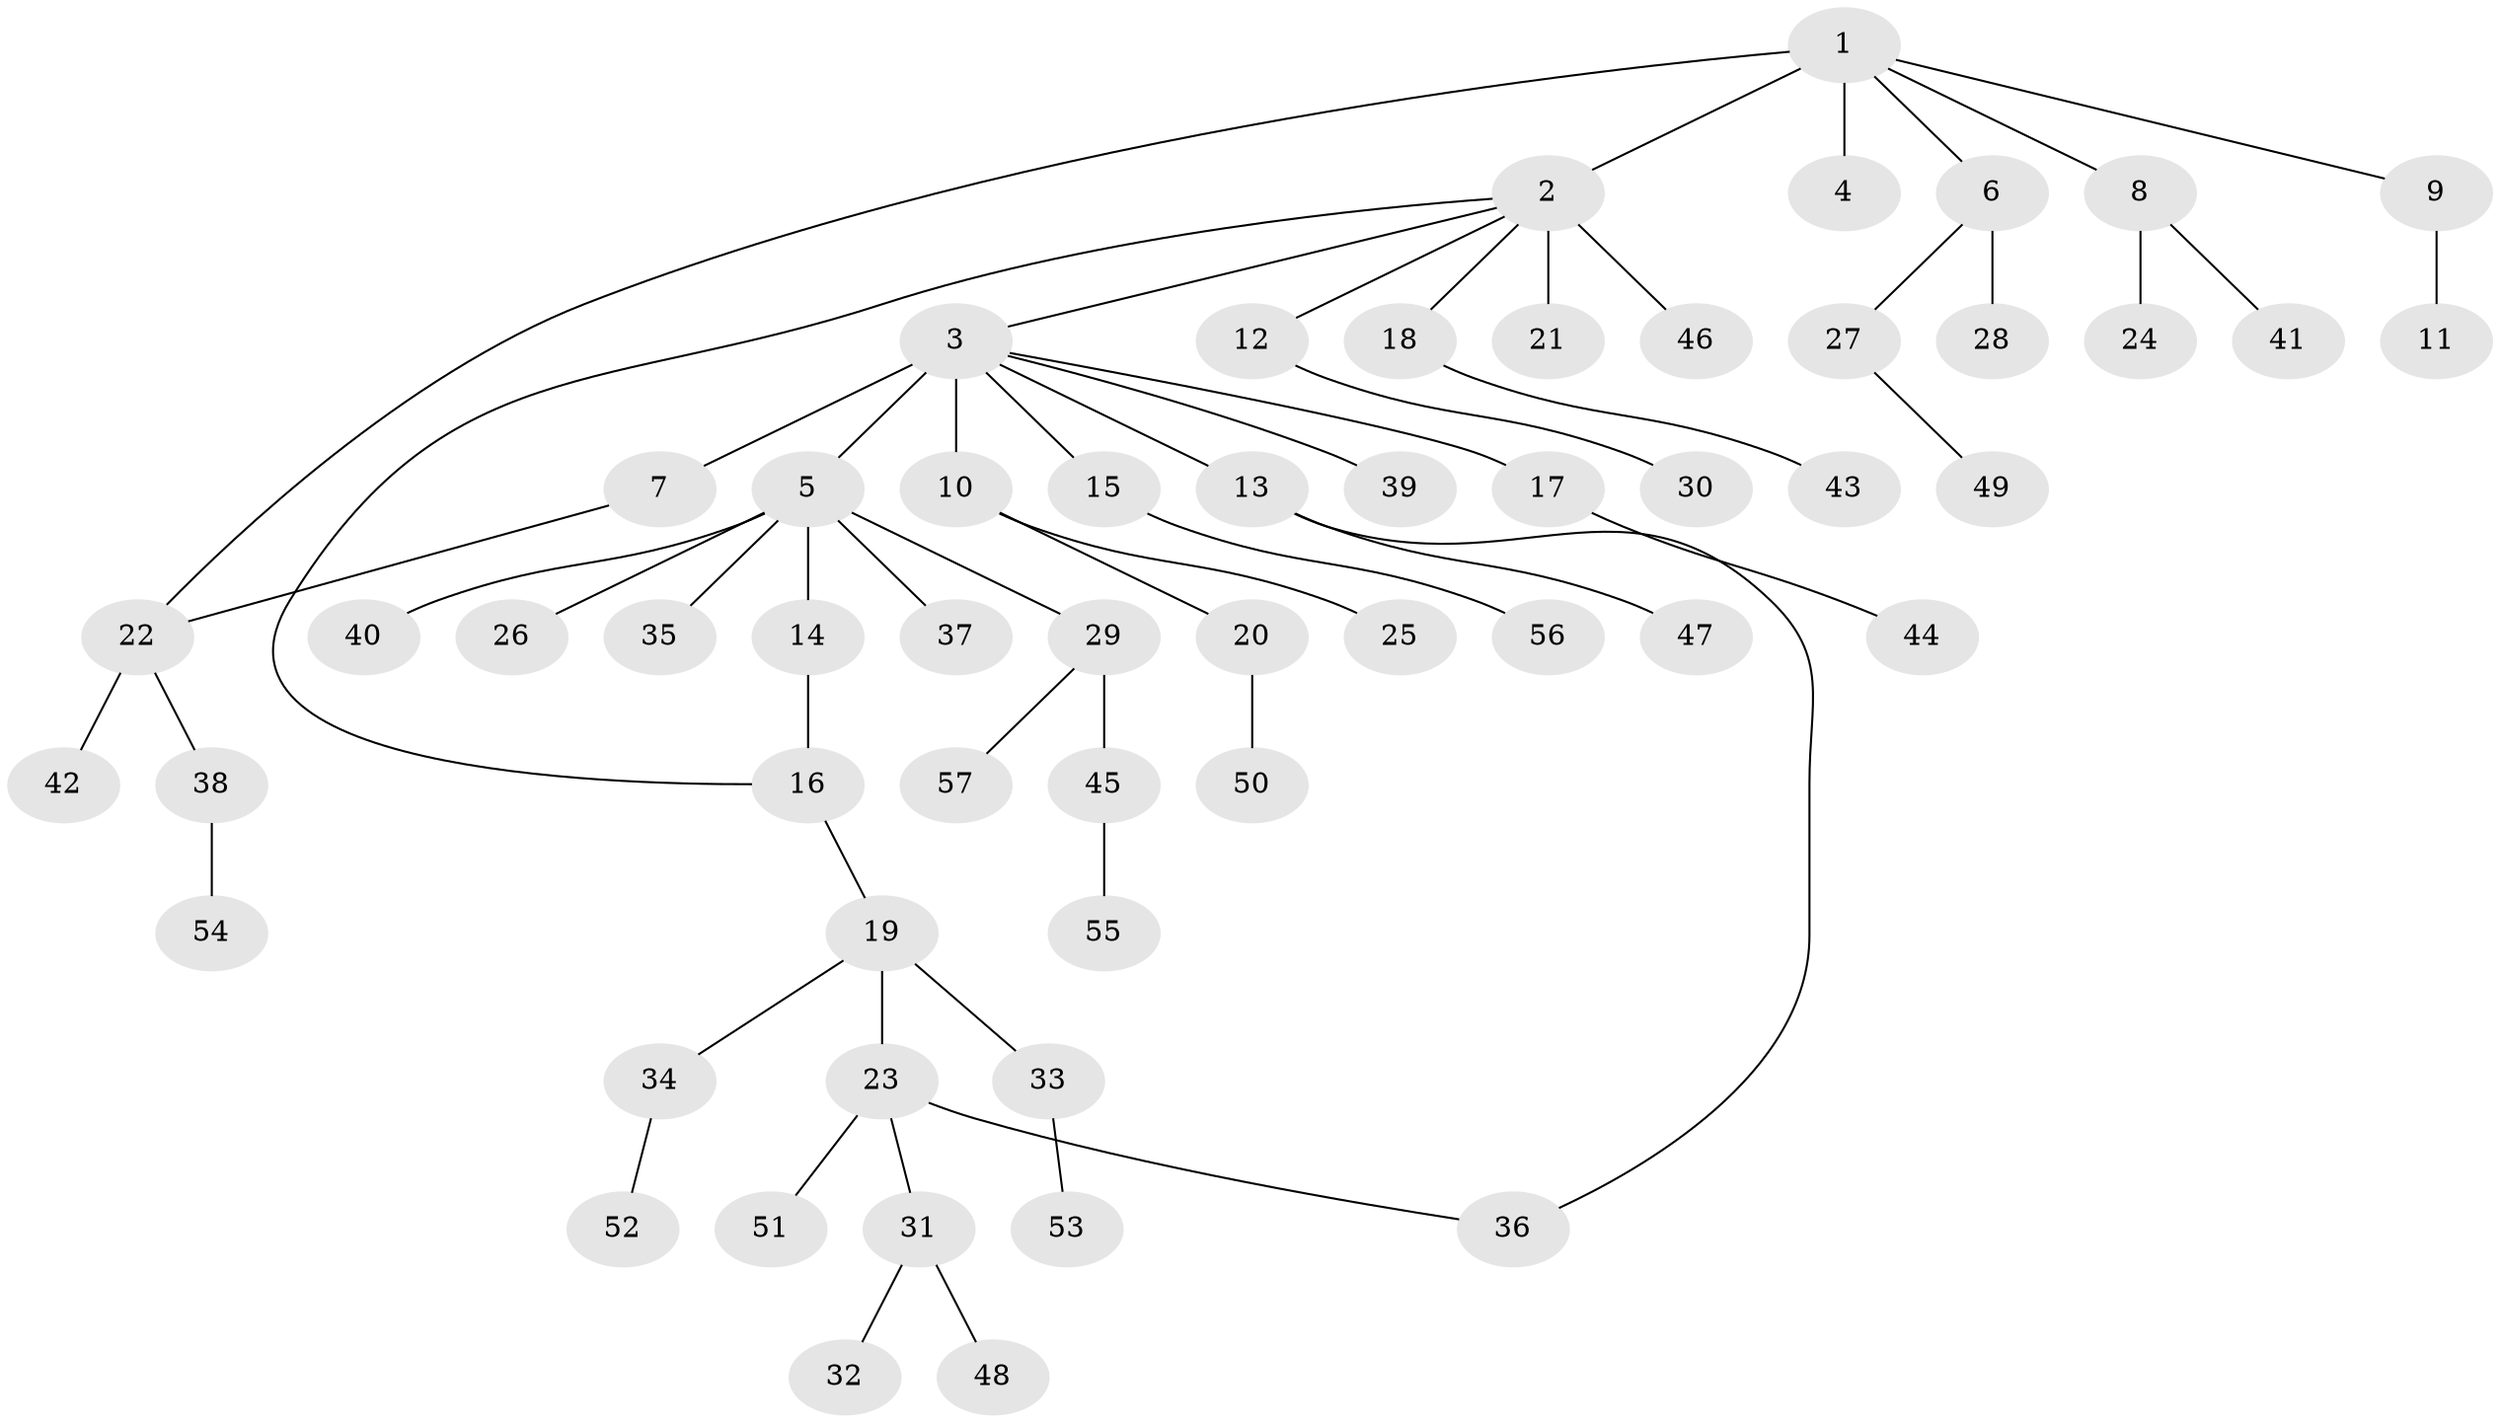 // original degree distribution, {19: 0.007142857142857143, 11: 0.007142857142857143, 12: 0.007142857142857143, 1: 0.6785714285714286, 18: 0.007142857142857143, 3: 0.08571428571428572, 2: 0.12857142857142856, 9: 0.007142857142857143, 4: 0.05, 8: 0.007142857142857143, 5: 0.007142857142857143, 7: 0.007142857142857143}
// Generated by graph-tools (version 1.1) at 2025/50/03/04/25 22:50:34]
// undirected, 57 vertices, 59 edges
graph export_dot {
  node [color=gray90,style=filled];
  1;
  2;
  3;
  4;
  5;
  6;
  7;
  8;
  9;
  10;
  11;
  12;
  13;
  14;
  15;
  16;
  17;
  18;
  19;
  20;
  21;
  22;
  23;
  24;
  25;
  26;
  27;
  28;
  29;
  30;
  31;
  32;
  33;
  34;
  35;
  36;
  37;
  38;
  39;
  40;
  41;
  42;
  43;
  44;
  45;
  46;
  47;
  48;
  49;
  50;
  51;
  52;
  53;
  54;
  55;
  56;
  57;
  1 -- 2 [weight=1.0];
  1 -- 4 [weight=13.0];
  1 -- 6 [weight=1.0];
  1 -- 8 [weight=1.0];
  1 -- 9 [weight=1.0];
  1 -- 22 [weight=1.0];
  2 -- 3 [weight=1.0];
  2 -- 12 [weight=1.0];
  2 -- 16 [weight=1.0];
  2 -- 18 [weight=1.0];
  2 -- 21 [weight=4.0];
  2 -- 46 [weight=1.0];
  3 -- 5 [weight=1.0];
  3 -- 7 [weight=4.0];
  3 -- 10 [weight=1.0];
  3 -- 13 [weight=1.0];
  3 -- 15 [weight=1.0];
  3 -- 17 [weight=1.0];
  3 -- 39 [weight=1.0];
  5 -- 14 [weight=10.0];
  5 -- 26 [weight=1.0];
  5 -- 29 [weight=1.0];
  5 -- 35 [weight=1.0];
  5 -- 37 [weight=1.0];
  5 -- 40 [weight=1.0];
  6 -- 27 [weight=1.0];
  6 -- 28 [weight=2.0];
  7 -- 22 [weight=1.0];
  8 -- 24 [weight=6.0];
  8 -- 41 [weight=1.0];
  9 -- 11 [weight=3.0];
  10 -- 20 [weight=1.0];
  10 -- 25 [weight=1.0];
  12 -- 30 [weight=1.0];
  13 -- 36 [weight=1.0];
  13 -- 47 [weight=1.0];
  14 -- 16 [weight=1.0];
  15 -- 56 [weight=1.0];
  16 -- 19 [weight=1.0];
  17 -- 44 [weight=1.0];
  18 -- 43 [weight=1.0];
  19 -- 23 [weight=4.0];
  19 -- 33 [weight=1.0];
  19 -- 34 [weight=1.0];
  20 -- 50 [weight=1.0];
  22 -- 38 [weight=1.0];
  22 -- 42 [weight=1.0];
  23 -- 31 [weight=1.0];
  23 -- 36 [weight=1.0];
  23 -- 51 [weight=1.0];
  27 -- 49 [weight=1.0];
  29 -- 45 [weight=1.0];
  29 -- 57 [weight=1.0];
  31 -- 32 [weight=1.0];
  31 -- 48 [weight=1.0];
  33 -- 53 [weight=1.0];
  34 -- 52 [weight=1.0];
  38 -- 54 [weight=1.0];
  45 -- 55 [weight=1.0];
}
